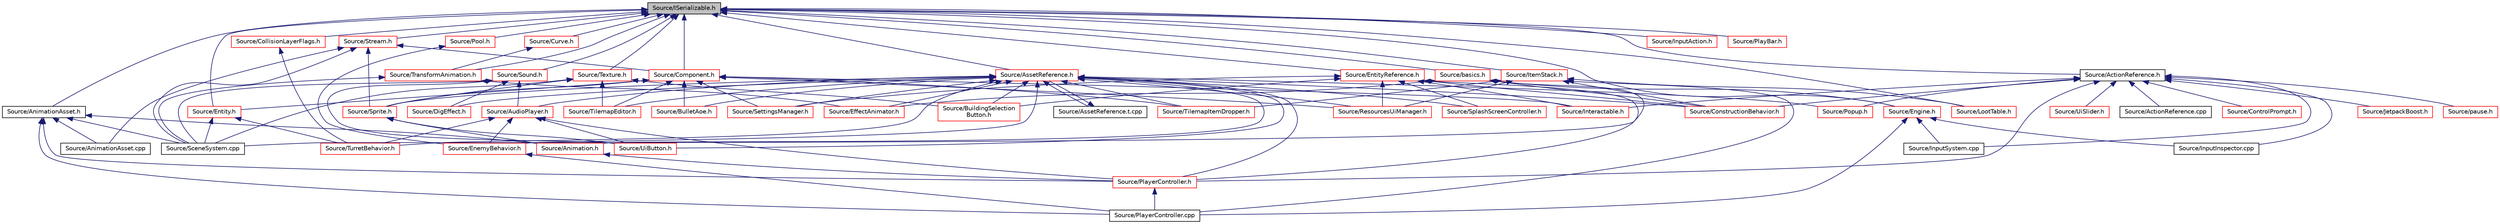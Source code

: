 digraph "Source/ISerializable.h"
{
 // LATEX_PDF_SIZE
  edge [fontname="Helvetica",fontsize="10",labelfontname="Helvetica",labelfontsize="10"];
  node [fontname="Helvetica",fontsize="10",shape=record];
  Node1 [label="Source/ISerializable.h",height=0.2,width=0.4,color="black", fillcolor="grey75", style="filled", fontcolor="black",tooltip="interface for all serializable objects"];
  Node1 -> Node2 [dir="back",color="midnightblue",fontsize="10",style="solid"];
  Node2 [label="Source/ActionReference.h",height=0.2,width=0.4,color="black", fillcolor="white", style="filled",URL="$ActionReference_8h.html",tooltip="a reference to an input Action"];
  Node2 -> Node3 [dir="back",color="midnightblue",fontsize="10",style="solid"];
  Node3 [label="Source/ActionReference.cpp",height=0.2,width=0.4,color="black", fillcolor="white", style="filled",URL="$ActionReference_8cpp.html",tooltip="a reference to an input Action"];
  Node2 -> Node4 [dir="back",color="midnightblue",fontsize="10",style="solid"];
  Node4 [label="Source/ConstructionBehavior.h",height=0.2,width=0.4,color="red", fillcolor="white", style="filled",URL="$ConstructionBehavior_8h.html",tooltip="handles the construction of towers and modification of terrain"];
  Node2 -> Node9 [dir="back",color="midnightblue",fontsize="10",style="solid"];
  Node9 [label="Source/ControlPrompt.h",height=0.2,width=0.4,color="red", fillcolor="white", style="filled",URL="$ControlPrompt_8h.html",tooltip="Displays a control prompt for an ActionReference."];
  Node2 -> Node14 [dir="back",color="midnightblue",fontsize="10",style="solid"];
  Node14 [label="Source/InputInspector.cpp",height=0.2,width=0.4,color="black", fillcolor="white", style="filled",URL="$InputInspector_8cpp.html",tooltip="Input system addition, holds Action and Debug info."];
  Node2 -> Node15 [dir="back",color="midnightblue",fontsize="10",style="solid"];
  Node15 [label="Source/InputSystem.cpp",height=0.2,width=0.4,color="black", fillcolor="white", style="filled",URL="$InputSystem_8cpp.html",tooltip="Input system, m_Handles key and mouse inputs."];
  Node2 -> Node16 [dir="back",color="midnightblue",fontsize="10",style="solid"];
  Node16 [label="Source/Interactable.h",height=0.2,width=0.4,color="red", fillcolor="white", style="filled",URL="$Interactable_8h.html",tooltip="Component which can be interacted with by pressing a button when nearby."];
  Node2 -> Node24 [dir="back",color="midnightblue",fontsize="10",style="solid"];
  Node24 [label="Source/JetpackBoost.h",height=0.2,width=0.4,color="red", fillcolor="white", style="filled",URL="$JetpackBoost_8h_source.html",tooltip=" "];
  Node2 -> Node25 [dir="back",color="midnightblue",fontsize="10",style="solid"];
  Node25 [label="Source/pause.h",height=0.2,width=0.4,color="red", fillcolor="white", style="filled",URL="$pause_8h.html",tooltip="component that pauses the game"];
  Node2 -> Node27 [dir="back",color="midnightblue",fontsize="10",style="solid"];
  Node27 [label="Source/PlayerController.h",height=0.2,width=0.4,color="red", fillcolor="white", style="filled",URL="$PlayerController_8h.html",tooltip="PlayerController Behaviour Class."];
  Node27 -> Node19 [dir="back",color="midnightblue",fontsize="10",style="solid"];
  Node19 [label="Source/PlayerController.cpp",height=0.2,width=0.4,color="black", fillcolor="white", style="filled",URL="$PlayerController_8cpp.html",tooltip="PlayerController Behaviour Class."];
  Node2 -> Node28 [dir="back",color="midnightblue",fontsize="10",style="solid"];
  Node28 [label="Source/Popup.h",height=0.2,width=0.4,color="red", fillcolor="white", style="filled",URL="$Popup_8h.html",tooltip="A popup is a behavior that will show a popup when a button is pressed."];
  Node2 -> Node30 [dir="back",color="midnightblue",fontsize="10",style="solid"];
  Node30 [label="Source/UiSlider.h",height=0.2,width=0.4,color="red", fillcolor="white", style="filled",URL="$UiSlider_8h.html",tooltip="Ui Slider component."];
  Node1 -> Node32 [dir="back",color="midnightblue",fontsize="10",style="solid"];
  Node32 [label="Source/AnimationAsset.h",height=0.2,width=0.4,color="black", fillcolor="white", style="filled",URL="$AnimationAsset_8h.html",tooltip="Asset that contains information about a spritesheet animation."];
  Node32 -> Node33 [dir="back",color="midnightblue",fontsize="10",style="solid"];
  Node33 [label="Source/Animation.h",height=0.2,width=0.4,color="red", fillcolor="white", style="filled",URL="$Animation_8h.html",tooltip="animation component class"];
  Node33 -> Node27 [dir="back",color="midnightblue",fontsize="10",style="solid"];
  Node32 -> Node37 [dir="back",color="midnightblue",fontsize="10",style="solid"];
  Node37 [label="Source/AnimationAsset.cpp",height=0.2,width=0.4,color="black", fillcolor="white", style="filled",URL="$AnimationAsset_8cpp.html",tooltip="Asset that contains information about a spritesheet animation."];
  Node32 -> Node19 [dir="back",color="midnightblue",fontsize="10",style="solid"];
  Node32 -> Node27 [dir="back",color="midnightblue",fontsize="10",style="solid"];
  Node32 -> Node38 [dir="back",color="midnightblue",fontsize="10",style="solid"];
  Node38 [label="Source/SceneSystem.cpp",height=0.2,width=0.4,color="black", fillcolor="white", style="filled",URL="$SceneSystem_8cpp.html",tooltip="handles the process of resetting and changing scenes"];
  Node1 -> Node39 [dir="back",color="midnightblue",fontsize="10",style="solid"];
  Node39 [label="Source/AssetReference.h",height=0.2,width=0.4,color="red", fillcolor="white", style="filled",URL="$AssetReference_8h.html",tooltip="a reference to an Asset"];
  Node39 -> Node33 [dir="back",color="midnightblue",fontsize="10",style="solid"];
  Node39 -> Node40 [dir="back",color="midnightblue",fontsize="10",style="solid"];
  Node40 [label="Source/AssetReference.t.cpp",height=0.2,width=0.4,color="black", fillcolor="white", style="filled",URL="$AssetReference_8t_8cpp.html",tooltip="a reference to an Asset"];
  Node40 -> Node39 [dir="back",color="midnightblue",fontsize="10",style="solid"];
  Node39 -> Node41 [dir="back",color="midnightblue",fontsize="10",style="solid"];
  Node41 [label="Source/AudioPlayer.h",height=0.2,width=0.4,color="red", fillcolor="white", style="filled",URL="$AudioPlayer_8h.html",tooltip="Component that plays audio."];
  Node41 -> Node43 [dir="back",color="midnightblue",fontsize="10",style="solid"];
  Node43 [label="Source/EnemyBehavior.h",height=0.2,width=0.4,color="red", fillcolor="white", style="filled",URL="$EnemyBehavior_8h_source.html",tooltip=" "];
  Node43 -> Node19 [dir="back",color="midnightblue",fontsize="10",style="solid"];
  Node41 -> Node27 [dir="back",color="midnightblue",fontsize="10",style="solid"];
  Node41 -> Node44 [dir="back",color="midnightblue",fontsize="10",style="solid"];
  Node44 [label="Source/TurretBehavior.h",height=0.2,width=0.4,color="red", fillcolor="white", style="filled",URL="$TurretBehavior_8h_source.html",tooltip=" "];
  Node41 -> Node45 [dir="back",color="midnightblue",fontsize="10",style="solid"];
  Node45 [label="Source/UiButton.h",height=0.2,width=0.4,color="red", fillcolor="white", style="filled",URL="$UiButton_8h.html",tooltip="Ui Button that sends an event when clicked."];
  Node39 -> Node46 [dir="back",color="midnightblue",fontsize="10",style="solid"];
  Node46 [label="Source/BuildingSelection\lButton.h",height=0.2,width=0.4,color="red", fillcolor="white", style="filled",URL="$BuildingSelectionButton_8h.html",tooltip="button that selects which building the ConstructionManager should place"];
  Node39 -> Node47 [dir="back",color="midnightblue",fontsize="10",style="solid"];
  Node47 [label="Source/BulletAoe.h",height=0.2,width=0.4,color="red", fillcolor="white", style="filled",URL="$BulletAoe_8h_source.html",tooltip=" "];
  Node39 -> Node4 [dir="back",color="midnightblue",fontsize="10",style="solid"];
  Node39 -> Node48 [dir="back",color="midnightblue",fontsize="10",style="solid"];
  Node48 [label="Source/DigEffect.h",height=0.2,width=0.4,color="red", fillcolor="white", style="filled",URL="$DigEffect_8h_source.html",tooltip=" "];
  Node39 -> Node49 [dir="back",color="midnightblue",fontsize="10",style="solid"];
  Node49 [label="Source/EffectAnimator.h",height=0.2,width=0.4,color="red", fillcolor="white", style="filled",URL="$EffectAnimator_8h.html",tooltip="Component that animates a Transform's matrix."];
  Node39 -> Node43 [dir="back",color="midnightblue",fontsize="10",style="solid"];
  Node39 -> Node27 [dir="back",color="midnightblue",fontsize="10",style="solid"];
  Node39 -> Node28 [dir="back",color="midnightblue",fontsize="10",style="solid"];
  Node39 -> Node51 [dir="back",color="midnightblue",fontsize="10",style="solid"];
  Node51 [label="Source/ResourcesUiManager.h",height=0.2,width=0.4,color="red", fillcolor="white", style="filled",URL="$ResourcesUiManager_8h.html",tooltip="Component that manages the UI for displaying what resources a player currently has."];
  Node39 -> Node53 [dir="back",color="midnightblue",fontsize="10",style="solid"];
  Node53 [label="Source/SettingsManager.h",height=0.2,width=0.4,color="red", fillcolor="white", style="filled",URL="$SettingsManager_8h.html",tooltip="Settings Manager Class."];
  Node39 -> Node54 [dir="back",color="midnightblue",fontsize="10",style="solid"];
  Node54 [label="Source/SplashScreenController.h",height=0.2,width=0.4,color="red", fillcolor="white", style="filled",URL="$SplashScreenController_8h_source.html",tooltip=" "];
  Node39 -> Node55 [dir="back",color="midnightblue",fontsize="10",style="solid"];
  Node55 [label="Source/Sprite.h",height=0.2,width=0.4,color="red", fillcolor="white", style="filled",URL="$Sprite_8h_source.html",tooltip=" "];
  Node55 -> Node33 [dir="back",color="midnightblue",fontsize="10",style="solid"];
  Node55 -> Node45 [dir="back",color="midnightblue",fontsize="10",style="solid"];
  Node39 -> Node77 [dir="back",color="midnightblue",fontsize="10",style="solid"];
  Node77 [label="Source/TilemapEditor.h",height=0.2,width=0.4,color="red", fillcolor="white", style="filled",URL="$TilemapEditor_8h.html",tooltip="Component that allows direct editing of a Tilemap."];
  Node39 -> Node78 [dir="back",color="midnightblue",fontsize="10",style="solid"];
  Node78 [label="Source/TilemapItemDropper.h",height=0.2,width=0.4,color="red", fillcolor="white", style="filled",URL="$TilemapItemDropper_8h.html",tooltip="Drops an item whenever a tile is broken."];
  Node39 -> Node44 [dir="back",color="midnightblue",fontsize="10",style="solid"];
  Node39 -> Node45 [dir="back",color="midnightblue",fontsize="10",style="solid"];
  Node1 -> Node80 [dir="back",color="midnightblue",fontsize="10",style="solid"];
  Node80 [label="Source/basics.h",height=0.2,width=0.4,color="red", fillcolor="white", style="filled",URL="$basics_8h_source.html",tooltip=" "];
  Node80 -> Node4 [dir="back",color="midnightblue",fontsize="10",style="solid"];
  Node80 -> Node49 [dir="back",color="midnightblue",fontsize="10",style="solid"];
  Node80 -> Node141 [dir="back",color="midnightblue",fontsize="10",style="solid"];
  Node141 [label="Source/Engine.h",height=0.2,width=0.4,color="red", fillcolor="white", style="filled",URL="$Engine_8h.html",tooltip="Engine class."];
  Node141 -> Node14 [dir="back",color="midnightblue",fontsize="10",style="solid"];
  Node141 -> Node15 [dir="back",color="midnightblue",fontsize="10",style="solid"];
  Node141 -> Node19 [dir="back",color="midnightblue",fontsize="10",style="solid"];
  Node80 -> Node38 [dir="back",color="midnightblue",fontsize="10",style="solid"];
  Node1 -> Node172 [dir="back",color="midnightblue",fontsize="10",style="solid"];
  Node172 [label="Source/CollisionLayerFlags.h",height=0.2,width=0.4,color="red", fillcolor="white", style="filled",URL="$CollisionLayerFlags_8h.html",tooltip="struct that determines which collision layers to interact with"];
  Node172 -> Node44 [dir="back",color="midnightblue",fontsize="10",style="solid"];
  Node1 -> Node175 [dir="back",color="midnightblue",fontsize="10",style="solid"];
  Node175 [label="Source/Component.h",height=0.2,width=0.4,color="red", fillcolor="white", style="filled",URL="$Component_8h.html",tooltip="Virtual component header."];
  Node175 -> Node47 [dir="back",color="midnightblue",fontsize="10",style="solid"];
  Node175 -> Node190 [dir="back",color="midnightblue",fontsize="10",style="solid"];
  Node190 [label="Source/Entity.h",height=0.2,width=0.4,color="red", fillcolor="white", style="filled",URL="$Entity_8h.html",tooltip="Entity class which holds Components."];
  Node190 -> Node38 [dir="back",color="midnightblue",fontsize="10",style="solid"];
  Node190 -> Node44 [dir="back",color="midnightblue",fontsize="10",style="solid"];
  Node175 -> Node16 [dir="back",color="midnightblue",fontsize="10",style="solid"];
  Node175 -> Node51 [dir="back",color="midnightblue",fontsize="10",style="solid"];
  Node175 -> Node53 [dir="back",color="midnightblue",fontsize="10",style="solid"];
  Node175 -> Node55 [dir="back",color="midnightblue",fontsize="10",style="solid"];
  Node175 -> Node77 [dir="back",color="midnightblue",fontsize="10",style="solid"];
  Node175 -> Node78 [dir="back",color="midnightblue",fontsize="10",style="solid"];
  Node1 -> Node138 [dir="back",color="midnightblue",fontsize="10",style="solid"];
  Node138 [label="Source/Curve.h",height=0.2,width=0.4,color="red", fillcolor="white", style="filled",URL="$Curve_8h.html",tooltip="class for interpolating between sequences of values"];
  Node138 -> Node139 [dir="back",color="midnightblue",fontsize="10",style="solid"];
  Node139 [label="Source/TransformAnimation.h",height=0.2,width=0.4,color="red", fillcolor="white", style="filled",URL="$TransformAnimation_8h.html",tooltip="Asset that animates a Transform with Curves."];
  Node139 -> Node49 [dir="back",color="midnightblue",fontsize="10",style="solid"];
  Node139 -> Node38 [dir="back",color="midnightblue",fontsize="10",style="solid"];
  Node1 -> Node141 [dir="back",color="midnightblue",fontsize="10",style="solid"];
  Node1 -> Node190 [dir="back",color="midnightblue",fontsize="10",style="solid"];
  Node1 -> Node202 [dir="back",color="midnightblue",fontsize="10",style="solid"];
  Node202 [label="Source/EntityReference.h",height=0.2,width=0.4,color="red", fillcolor="white", style="filled",URL="$EntityReference_8h.html",tooltip="a reference to an Entity in the scene"];
  Node202 -> Node46 [dir="back",color="midnightblue",fontsize="10",style="solid"];
  Node202 -> Node4 [dir="back",color="midnightblue",fontsize="10",style="solid"];
  Node202 -> Node16 [dir="back",color="midnightblue",fontsize="10",style="solid"];
  Node202 -> Node27 [dir="back",color="midnightblue",fontsize="10",style="solid"];
  Node202 -> Node51 [dir="back",color="midnightblue",fontsize="10",style="solid"];
  Node202 -> Node53 [dir="back",color="midnightblue",fontsize="10",style="solid"];
  Node202 -> Node54 [dir="back",color="midnightblue",fontsize="10",style="solid"];
  Node1 -> Node203 [dir="back",color="midnightblue",fontsize="10",style="solid"];
  Node203 [label="Source/InputAction.h",height=0.2,width=0.4,color="red", fillcolor="white", style="filled",URL="$InputAction_8h.html",tooltip="action class, used to track an action with dynamic input"];
  Node1 -> Node204 [dir="back",color="midnightblue",fontsize="10",style="solid"];
  Node204 [label="Source/ItemStack.h",height=0.2,width=0.4,color="red", fillcolor="white", style="filled",URL="$ItemStack_8h.html",tooltip="a stack of multiple items of the same type"];
  Node204 -> Node4 [dir="back",color="midnightblue",fontsize="10",style="solid"];
  Node204 -> Node205 [dir="back",color="midnightblue",fontsize="10",style="solid"];
  Node205 [label="Source/LootTable.h",height=0.2,width=0.4,color="red", fillcolor="white", style="filled",URL="$LootTable_8h.html",tooltip="class for dropping configurable loot"];
  Node204 -> Node19 [dir="back",color="midnightblue",fontsize="10",style="solid"];
  Node204 -> Node51 [dir="back",color="midnightblue",fontsize="10",style="solid"];
  Node204 -> Node78 [dir="back",color="midnightblue",fontsize="10",style="solid"];
  Node1 -> Node205 [dir="back",color="midnightblue",fontsize="10",style="solid"];
  Node1 -> Node206 [dir="back",color="midnightblue",fontsize="10",style="solid"];
  Node206 [label="Source/PlayBar.h",height=0.2,width=0.4,color="red", fillcolor="white", style="filled",URL="$PlayBar_8h.html",tooltip="UI Bar that handles playing, pausing, and autosaves of the scene."];
  Node1 -> Node130 [dir="back",color="midnightblue",fontsize="10",style="solid"];
  Node130 [label="Source/Pool.h",height=0.2,width=0.4,color="red", fillcolor="white", style="filled",URL="$Pool_8h.html",tooltip="Used for Pools like Time or Health."];
  Node130 -> Node43 [dir="back",color="midnightblue",fontsize="10",style="solid"];
  Node1 -> Node207 [dir="back",color="midnightblue",fontsize="10",style="solid"];
  Node207 [label="Source/Sound.h",height=0.2,width=0.4,color="red", fillcolor="white", style="filled",URL="$Sound_8h.html",tooltip="Wrapper class for FMOD sounds."];
  Node207 -> Node41 [dir="back",color="midnightblue",fontsize="10",style="solid"];
  Node207 -> Node48 [dir="back",color="midnightblue",fontsize="10",style="solid"];
  Node207 -> Node38 [dir="back",color="midnightblue",fontsize="10",style="solid"];
  Node207 -> Node45 [dir="back",color="midnightblue",fontsize="10",style="solid"];
  Node1 -> Node208 [dir="back",color="midnightblue",fontsize="10",style="solid"];
  Node208 [label="Source/Stream.h",height=0.2,width=0.4,color="red", fillcolor="white", style="filled",URL="$Stream_8h.html",tooltip="JSON File reading/writing."];
  Node208 -> Node37 [dir="back",color="midnightblue",fontsize="10",style="solid"];
  Node208 -> Node175 [dir="back",color="midnightblue",fontsize="10",style="solid"];
  Node208 -> Node38 [dir="back",color="midnightblue",fontsize="10",style="solid"];
  Node208 -> Node55 [dir="back",color="midnightblue",fontsize="10",style="solid"];
  Node1 -> Node210 [dir="back",color="midnightblue",fontsize="10",style="solid"];
  Node210 [label="Source/Texture.h",height=0.2,width=0.4,color="red", fillcolor="white", style="filled",URL="$Texture_8h.html",tooltip="Header for the OpenGL texture wrapper."];
  Node210 -> Node46 [dir="back",color="midnightblue",fontsize="10",style="solid"];
  Node210 -> Node38 [dir="back",color="midnightblue",fontsize="10",style="solid"];
  Node210 -> Node55 [dir="back",color="midnightblue",fontsize="10",style="solid"];
  Node210 -> Node77 [dir="back",color="midnightblue",fontsize="10",style="solid"];
  Node1 -> Node139 [dir="back",color="midnightblue",fontsize="10",style="solid"];
}
